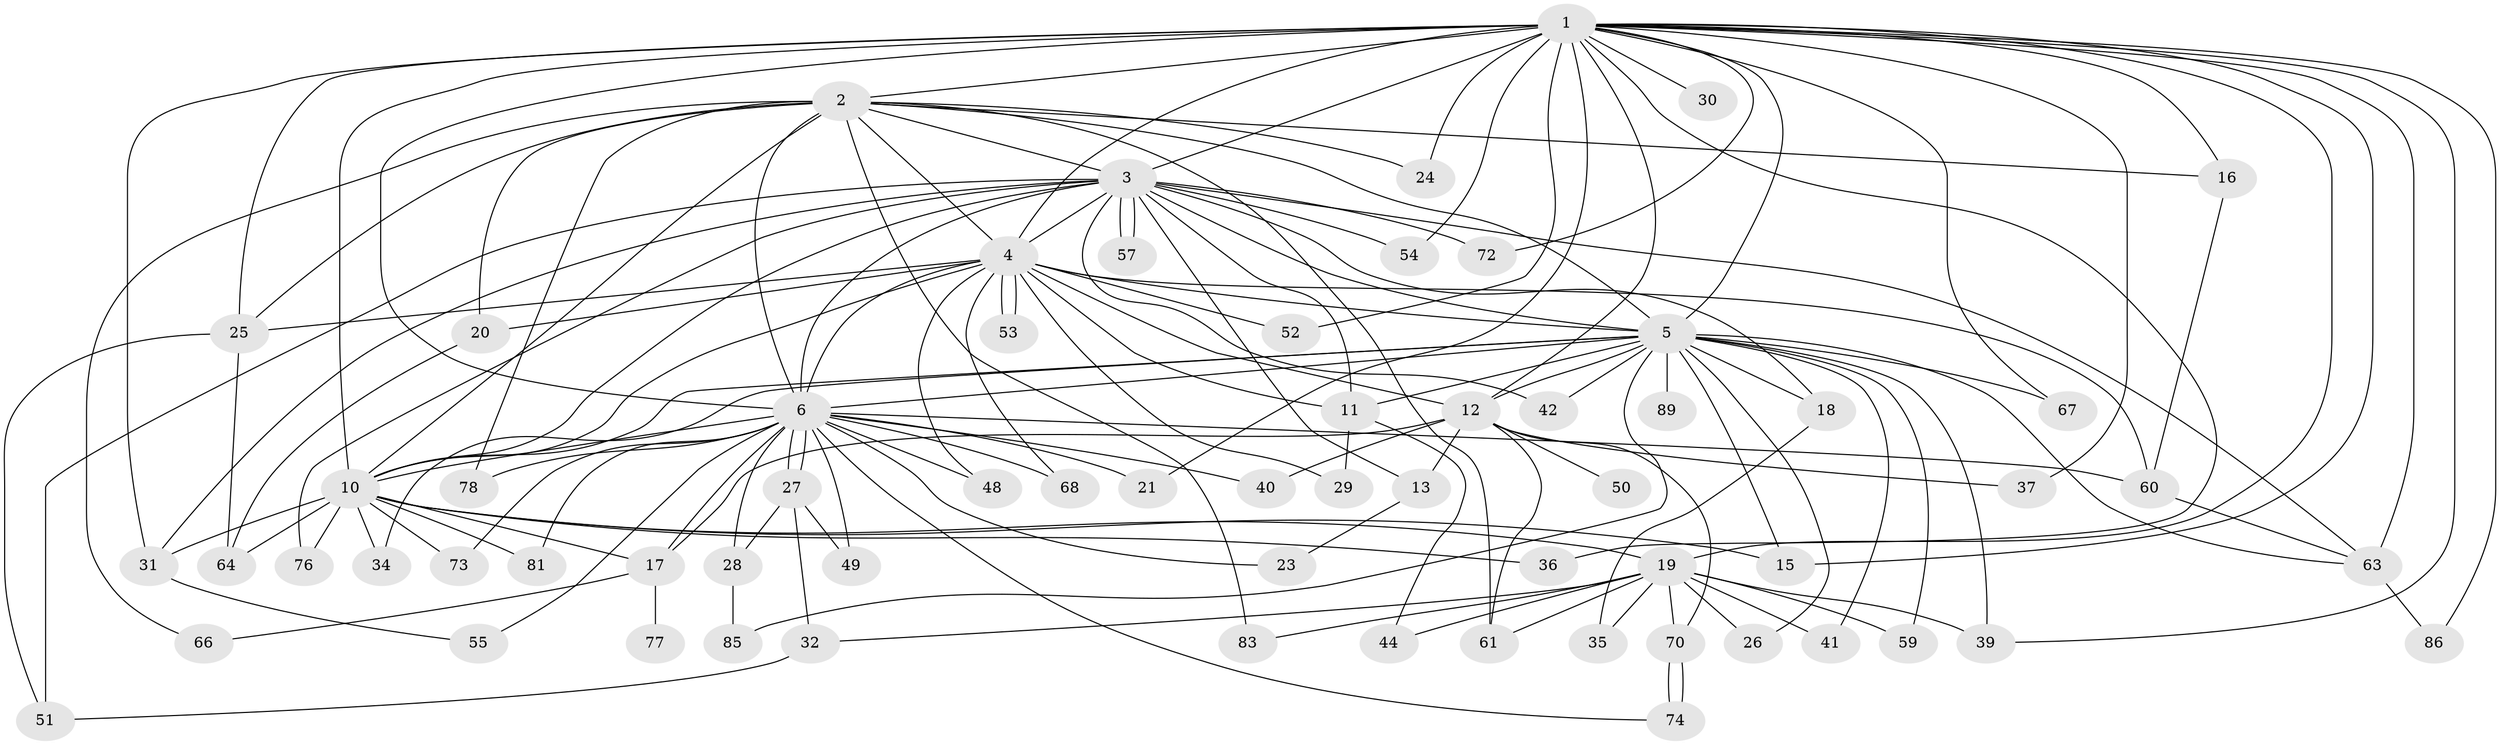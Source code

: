 // original degree distribution, {22: 0.011235955056179775, 16: 0.033707865168539325, 21: 0.011235955056179775, 20: 0.033707865168539325, 17: 0.011235955056179775, 18: 0.011235955056179775, 5: 0.011235955056179775, 11: 0.011235955056179775, 3: 0.19101123595505617, 4: 0.10112359550561797, 13: 0.011235955056179775, 2: 0.550561797752809, 6: 0.011235955056179775}
// Generated by graph-tools (version 1.1) at 2025/11/02/27/25 16:11:04]
// undirected, 65 vertices, 147 edges
graph export_dot {
graph [start="1"]
  node [color=gray90,style=filled];
  1 [super="+8"];
  2 [super="+38"];
  3 [super="+88"];
  4 [super="+14"];
  5 [super="+9"];
  6 [super="+7"];
  10 [super="+75"];
  11 [super="+62"];
  12 [super="+22"];
  13;
  15 [super="+33"];
  16 [super="+87"];
  17 [super="+45"];
  18;
  19 [super="+82"];
  20;
  21;
  23;
  24;
  25 [super="+47"];
  26;
  27 [super="+56"];
  28;
  29;
  30;
  31 [super="+43"];
  32;
  34;
  35;
  36;
  37 [super="+46"];
  39 [super="+65"];
  40;
  41;
  42;
  44;
  48;
  49;
  50;
  51 [super="+58"];
  52;
  53;
  54;
  55;
  57;
  59;
  60 [super="+69"];
  61 [super="+84"];
  63 [super="+71"];
  64 [super="+79"];
  66;
  67;
  68;
  70;
  72;
  73;
  74 [super="+80"];
  76;
  77;
  78;
  81;
  83;
  85;
  86;
  89;
  1 -- 2 [weight=2];
  1 -- 3 [weight=2];
  1 -- 4 [weight=2];
  1 -- 5 [weight=4];
  1 -- 6 [weight=4];
  1 -- 10 [weight=2];
  1 -- 15;
  1 -- 19 [weight=2];
  1 -- 24;
  1 -- 25 [weight=2];
  1 -- 36;
  1 -- 37;
  1 -- 54;
  1 -- 67;
  1 -- 72 [weight=2];
  1 -- 39;
  1 -- 31;
  1 -- 12;
  1 -- 16;
  1 -- 52;
  1 -- 21;
  1 -- 86;
  1 -- 30;
  1 -- 63;
  2 -- 3;
  2 -- 4;
  2 -- 5 [weight=2];
  2 -- 6 [weight=2];
  2 -- 10 [weight=2];
  2 -- 16;
  2 -- 20;
  2 -- 24;
  2 -- 66;
  2 -- 83;
  2 -- 25;
  2 -- 78;
  2 -- 61;
  3 -- 4;
  3 -- 5 [weight=2];
  3 -- 6 [weight=2];
  3 -- 10;
  3 -- 11;
  3 -- 13;
  3 -- 18;
  3 -- 31;
  3 -- 42;
  3 -- 51;
  3 -- 54;
  3 -- 57;
  3 -- 57;
  3 -- 63;
  3 -- 76;
  3 -- 72;
  4 -- 5 [weight=2];
  4 -- 6 [weight=3];
  4 -- 10;
  4 -- 12;
  4 -- 20;
  4 -- 25;
  4 -- 48;
  4 -- 52;
  4 -- 53;
  4 -- 53;
  4 -- 60;
  4 -- 68;
  4 -- 29;
  4 -- 11;
  5 -- 6 [weight=4];
  5 -- 10 [weight=2];
  5 -- 15;
  5 -- 26;
  5 -- 39;
  5 -- 41;
  5 -- 42;
  5 -- 63;
  5 -- 67;
  5 -- 89 [weight=2];
  5 -- 34;
  5 -- 11;
  5 -- 18;
  5 -- 85;
  5 -- 59;
  5 -- 12;
  6 -- 10 [weight=2];
  6 -- 17;
  6 -- 23;
  6 -- 27 [weight=2];
  6 -- 27;
  6 -- 49;
  6 -- 60;
  6 -- 68;
  6 -- 73;
  6 -- 78;
  6 -- 81;
  6 -- 21;
  6 -- 28;
  6 -- 40;
  6 -- 48;
  6 -- 55;
  6 -- 74;
  10 -- 19;
  10 -- 31;
  10 -- 34;
  10 -- 36;
  10 -- 64;
  10 -- 73;
  10 -- 76;
  10 -- 81;
  10 -- 15;
  10 -- 17;
  11 -- 29;
  11 -- 44;
  12 -- 13;
  12 -- 17;
  12 -- 37 [weight=2];
  12 -- 40;
  12 -- 50 [weight=2];
  12 -- 61;
  12 -- 70;
  13 -- 23;
  16 -- 60;
  17 -- 66;
  17 -- 77;
  18 -- 35;
  19 -- 26;
  19 -- 32;
  19 -- 35;
  19 -- 39;
  19 -- 41;
  19 -- 44;
  19 -- 59;
  19 -- 61;
  19 -- 70;
  19 -- 83;
  20 -- 64;
  25 -- 51;
  25 -- 64;
  27 -- 28;
  27 -- 32;
  27 -- 49;
  28 -- 85;
  31 -- 55;
  32 -- 51;
  60 -- 63;
  63 -- 86;
  70 -- 74;
  70 -- 74;
}
